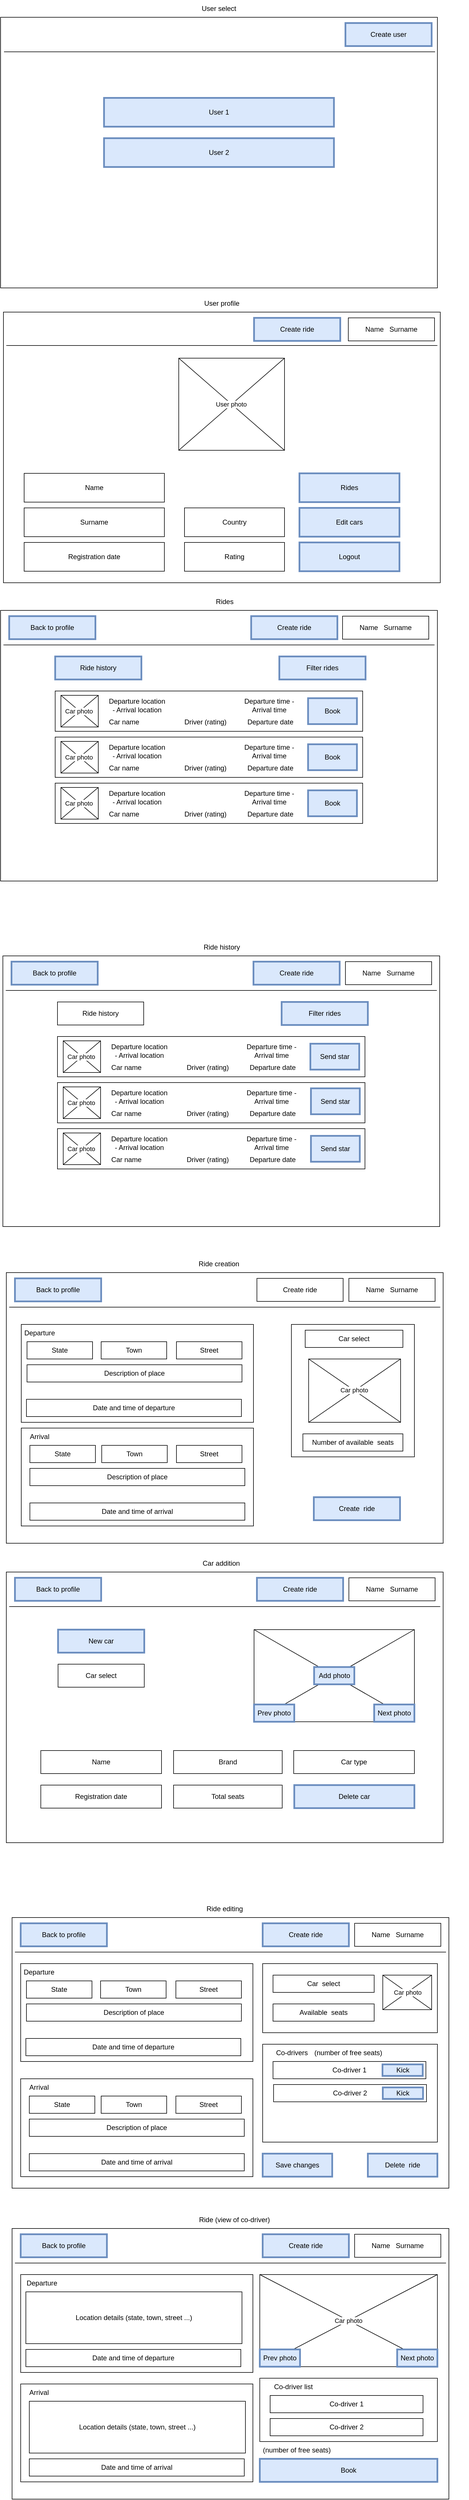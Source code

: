 <mxfile version="16.6.4" type="device"><diagram id="oPoJP-5RFLQgAYyeQTl6" name="Wireframe"><mxGraphModel dx="2370" dy="1300" grid="1" gridSize="10" guides="1" tooltips="1" connect="1" arrows="1" fold="1" page="1" pageScale="1" pageWidth="1169" pageHeight="1654" math="0" shadow="0"><root><mxCell id="0"/><mxCell id="1" parent="0"/><mxCell id="ekelHtJmyxXnqklu6dcF-7" value="" style="group;strokeWidth=5;" parent="1" vertex="1" connectable="0"><mxGeometry x="200" y="80" width="760" height="470" as="geometry"/></mxCell><mxCell id="ekelHtJmyxXnqklu6dcF-1" value="" style="rounded=0;whiteSpace=wrap;html=1;" parent="ekelHtJmyxXnqklu6dcF-7" vertex="1"><mxGeometry width="760" height="470" as="geometry"/></mxCell><mxCell id="ekelHtJmyxXnqklu6dcF-2" value="User 1" style="rounded=0;whiteSpace=wrap;html=1;fillColor=#dae8fc;strokeColor=#6c8ebf;strokeWidth=3;" parent="ekelHtJmyxXnqklu6dcF-7" vertex="1"><mxGeometry x="180" y="140" width="400" height="50" as="geometry"/></mxCell><mxCell id="ekelHtJmyxXnqklu6dcF-3" value="User 2" style="rounded=0;whiteSpace=wrap;html=1;fillColor=#dae8fc;strokeColor=#6c8ebf;strokeWidth=3;" parent="ekelHtJmyxXnqklu6dcF-7" vertex="1"><mxGeometry x="180" y="210" width="400" height="50" as="geometry"/></mxCell><mxCell id="ekelHtJmyxXnqklu6dcF-4" value="Create user" style="rounded=0;whiteSpace=wrap;html=1;fillColor=#dae8fc;strokeColor=#6c8ebf;strokeWidth=3;" parent="ekelHtJmyxXnqklu6dcF-7" vertex="1"><mxGeometry x="600" y="10" width="150" height="40" as="geometry"/></mxCell><mxCell id="ekelHtJmyxXnqklu6dcF-42" value="" style="endArrow=none;html=1;rounded=0;" parent="ekelHtJmyxXnqklu6dcF-7" edge="1"><mxGeometry width="50" height="50" relative="1" as="geometry"><mxPoint x="6" y="60" as="sourcePoint"/><mxPoint x="756" y="60" as="targetPoint"/></mxGeometry></mxCell><mxCell id="ekelHtJmyxXnqklu6dcF-8" value="" style="group;strokeWidth=3;" parent="1" vertex="1" connectable="0"><mxGeometry x="205" y="592" width="760" height="470" as="geometry"/></mxCell><mxCell id="ekelHtJmyxXnqklu6dcF-9" value="" style="rounded=0;whiteSpace=wrap;html=1;" parent="ekelHtJmyxXnqklu6dcF-8" vertex="1"><mxGeometry width="760" height="470" as="geometry"/></mxCell><mxCell id="ekelHtJmyxXnqklu6dcF-11" value="Name" style="rounded=0;whiteSpace=wrap;html=1;" parent="ekelHtJmyxXnqklu6dcF-8" vertex="1"><mxGeometry x="36" y="280" width="244" height="50" as="geometry"/></mxCell><mxCell id="ekelHtJmyxXnqklu6dcF-12" value="Name&amp;nbsp;&amp;nbsp; Surname" style="rounded=0;whiteSpace=wrap;html=1;" parent="ekelHtJmyxXnqklu6dcF-8" vertex="1"><mxGeometry x="600" y="10" width="150" height="40" as="geometry"/></mxCell><mxCell id="ekelHtJmyxXnqklu6dcF-13" value="Create ride" style="rounded=0;whiteSpace=wrap;html=1;fillColor=#dae8fc;strokeColor=#6c8ebf;strokeWidth=3;" parent="ekelHtJmyxXnqklu6dcF-8" vertex="1"><mxGeometry x="436" y="10" width="150" height="40" as="geometry"/></mxCell><mxCell id="ekelHtJmyxXnqklu6dcF-14" value="Surname" style="rounded=0;whiteSpace=wrap;html=1;" parent="ekelHtJmyxXnqklu6dcF-8" vertex="1"><mxGeometry x="36" y="340" width="244" height="50" as="geometry"/></mxCell><mxCell id="ekelHtJmyxXnqklu6dcF-15" value="Registration date" style="rounded=0;whiteSpace=wrap;html=1;" parent="ekelHtJmyxXnqklu6dcF-8" vertex="1"><mxGeometry x="36" y="400" width="244" height="50" as="geometry"/></mxCell><mxCell id="ekelHtJmyxXnqklu6dcF-16" value="Rating" style="rounded=0;whiteSpace=wrap;html=1;" parent="ekelHtJmyxXnqklu6dcF-8" vertex="1"><mxGeometry x="315" y="400" width="174" height="50" as="geometry"/></mxCell><mxCell id="ekelHtJmyxXnqklu6dcF-17" value="Rides" style="rounded=0;whiteSpace=wrap;html=1;fillColor=#dae8fc;strokeColor=#6c8ebf;strokeWidth=3;" parent="ekelHtJmyxXnqklu6dcF-8" vertex="1"><mxGeometry x="515" y="280" width="174" height="50" as="geometry"/></mxCell><mxCell id="ekelHtJmyxXnqklu6dcF-18" value="Edit cars" style="rounded=0;whiteSpace=wrap;html=1;fillColor=#dae8fc;strokeColor=#6c8ebf;strokeWidth=3;" parent="ekelHtJmyxXnqklu6dcF-8" vertex="1"><mxGeometry x="515" y="340" width="174" height="50" as="geometry"/></mxCell><mxCell id="ekelHtJmyxXnqklu6dcF-19" value="Logout" style="rounded=0;whiteSpace=wrap;html=1;fillColor=#dae8fc;strokeColor=#6c8ebf;strokeWidth=3;" parent="ekelHtJmyxXnqklu6dcF-8" vertex="1"><mxGeometry x="515" y="400" width="174" height="50" as="geometry"/></mxCell><mxCell id="ekelHtJmyxXnqklu6dcF-41" value="" style="endArrow=none;html=1;rounded=0;" parent="ekelHtJmyxXnqklu6dcF-8" edge="1"><mxGeometry width="50" height="50" relative="1" as="geometry"><mxPoint x="5" y="58" as="sourcePoint"/><mxPoint x="755" y="58" as="targetPoint"/></mxGeometry></mxCell><mxCell id="ekelHtJmyxXnqklu6dcF-51" value="" style="group" parent="ekelHtJmyxXnqklu6dcF-8" vertex="1" connectable="0"><mxGeometry x="305" y="80" width="184" height="160" as="geometry"/></mxCell><mxCell id="ekelHtJmyxXnqklu6dcF-10" value="" style="rounded=0;whiteSpace=wrap;html=1;" parent="ekelHtJmyxXnqklu6dcF-51" vertex="1"><mxGeometry width="184" height="160" as="geometry"/></mxCell><mxCell id="ekelHtJmyxXnqklu6dcF-20" value="" style="endArrow=none;html=1;rounded=0;exitX=0;exitY=1;exitDx=0;exitDy=0;entryX=1;entryY=0;entryDx=0;entryDy=0;" parent="ekelHtJmyxXnqklu6dcF-51" source="ekelHtJmyxXnqklu6dcF-10" target="ekelHtJmyxXnqklu6dcF-10" edge="1"><mxGeometry width="50" height="50" relative="1" as="geometry"><mxPoint x="131" y="60" as="sourcePoint"/><mxPoint x="181" y="10" as="targetPoint"/></mxGeometry></mxCell><mxCell id="ekelHtJmyxXnqklu6dcF-21" value="" style="endArrow=none;html=1;rounded=0;exitX=1;exitY=1;exitDx=0;exitDy=0;entryX=0;entryY=0;entryDx=0;entryDy=0;" parent="ekelHtJmyxXnqklu6dcF-51" source="ekelHtJmyxXnqklu6dcF-10" target="ekelHtJmyxXnqklu6dcF-10" edge="1"><mxGeometry width="50" height="50" relative="1" as="geometry"><mxPoint x="10.0" y="170.0" as="sourcePoint"/><mxPoint x="194.0" y="10.0" as="targetPoint"/></mxGeometry></mxCell><mxCell id="ekelHtJmyxXnqklu6dcF-22" value="User photo" style="edgeLabel;html=1;align=center;verticalAlign=middle;resizable=0;points=[];" parent="ekelHtJmyxXnqklu6dcF-21" vertex="1" connectable="0"><mxGeometry x="-0.003" y="-1" relative="1" as="geometry"><mxPoint x="-2" as="offset"/></mxGeometry></mxCell><mxCell id="ZX5OPhXMd4VjZyJIPFxf-1" value="Country" style="rounded=0;whiteSpace=wrap;html=1;" vertex="1" parent="ekelHtJmyxXnqklu6dcF-8"><mxGeometry x="315" y="340" width="174" height="50" as="geometry"/></mxCell><mxCell id="ZX5OPhXMd4VjZyJIPFxf-4" value="User profile" style="text;html=1;strokeColor=none;fillColor=none;align=center;verticalAlign=middle;whiteSpace=wrap;rounded=0;" vertex="1" parent="ekelHtJmyxXnqklu6dcF-8"><mxGeometry x="340" y="-30" width="80" height="30" as="geometry"/></mxCell><mxCell id="ekelHtJmyxXnqklu6dcF-23" value="" style="group;strokeWidth=3;" parent="1" vertex="1" connectable="0"><mxGeometry x="200" y="1110" width="760" height="470" as="geometry"/></mxCell><mxCell id="ekelHtJmyxXnqklu6dcF-24" value="" style="rounded=0;whiteSpace=wrap;html=1;" parent="ekelHtJmyxXnqklu6dcF-23" vertex="1"><mxGeometry width="760" height="470" as="geometry"/></mxCell><mxCell id="ekelHtJmyxXnqklu6dcF-28" value="Create ride" style="rounded=0;whiteSpace=wrap;html=1;fillColor=#dae8fc;strokeColor=#6c8ebf;strokeWidth=3;" parent="ekelHtJmyxXnqklu6dcF-23" vertex="1"><mxGeometry x="436" y="10" width="150" height="40" as="geometry"/></mxCell><mxCell id="ekelHtJmyxXnqklu6dcF-38" value="Back to profile" style="rounded=0;whiteSpace=wrap;html=1;fillColor=#dae8fc;strokeColor=#6c8ebf;strokeWidth=3;" parent="ekelHtJmyxXnqklu6dcF-23" vertex="1"><mxGeometry x="15" y="10" width="150" height="40" as="geometry"/></mxCell><mxCell id="ekelHtJmyxXnqklu6dcF-39" value="Ride history" style="rounded=0;whiteSpace=wrap;html=1;fillColor=#dae8fc;strokeColor=#6c8ebf;strokeWidth=3;" parent="ekelHtJmyxXnqklu6dcF-23" vertex="1"><mxGeometry x="95" y="80" width="150" height="40" as="geometry"/></mxCell><mxCell id="ekelHtJmyxXnqklu6dcF-40" value="Filter rides" style="rounded=0;whiteSpace=wrap;html=1;fillColor=#dae8fc;strokeColor=#6c8ebf;strokeWidth=3;" parent="ekelHtJmyxXnqklu6dcF-23" vertex="1"><mxGeometry x="485" y="80" width="150" height="40" as="geometry"/></mxCell><mxCell id="ekelHtJmyxXnqklu6dcF-43" value="" style="endArrow=none;html=1;rounded=0;" parent="ekelHtJmyxXnqklu6dcF-23" edge="1"><mxGeometry width="50" height="50" relative="1" as="geometry"><mxPoint x="5" y="60" as="sourcePoint"/><mxPoint x="755" y="60" as="targetPoint"/></mxGeometry></mxCell><mxCell id="ekelHtJmyxXnqklu6dcF-63" value="" style="group" parent="ekelHtJmyxXnqklu6dcF-23" vertex="1" connectable="0"><mxGeometry x="95" y="140" width="535" height="70" as="geometry"/></mxCell><mxCell id="ekelHtJmyxXnqklu6dcF-29" value="" style="rounded=0;whiteSpace=wrap;html=1;" parent="ekelHtJmyxXnqklu6dcF-63" vertex="1"><mxGeometry width="535" height="70" as="geometry"/></mxCell><mxCell id="ekelHtJmyxXnqklu6dcF-46" value="Book" style="rounded=0;whiteSpace=wrap;html=1;fillColor=#dae8fc;strokeColor=#6c8ebf;strokeWidth=3;" parent="ekelHtJmyxXnqklu6dcF-63" vertex="1"><mxGeometry x="440" y="12.5" width="85" height="45" as="geometry"/></mxCell><mxCell id="ekelHtJmyxXnqklu6dcF-53" value="" style="rounded=0;whiteSpace=wrap;html=1;" parent="ekelHtJmyxXnqklu6dcF-63" vertex="1"><mxGeometry x="10" y="7.5" width="65" height="55" as="geometry"/></mxCell><mxCell id="ekelHtJmyxXnqklu6dcF-54" value="" style="endArrow=none;html=1;rounded=0;exitX=0;exitY=1;exitDx=0;exitDy=0;entryX=1;entryY=0;entryDx=0;entryDy=0;" parent="ekelHtJmyxXnqklu6dcF-63" source="ekelHtJmyxXnqklu6dcF-53" target="ekelHtJmyxXnqklu6dcF-53" edge="1"><mxGeometry width="50" height="50" relative="1" as="geometry"><mxPoint x="335" y="-518" as="sourcePoint"/><mxPoint x="385" y="-568" as="targetPoint"/></mxGeometry></mxCell><mxCell id="ekelHtJmyxXnqklu6dcF-55" value="" style="endArrow=none;html=1;rounded=0;exitX=1;exitY=1;exitDx=0;exitDy=0;entryX=0;entryY=0;entryDx=0;entryDy=0;" parent="ekelHtJmyxXnqklu6dcF-63" source="ekelHtJmyxXnqklu6dcF-53" target="ekelHtJmyxXnqklu6dcF-53" edge="1"><mxGeometry width="50" height="50" relative="1" as="geometry"><mxPoint x="214.0" y="-408.0" as="sourcePoint"/><mxPoint x="398.0" y="-568.0" as="targetPoint"/></mxGeometry></mxCell><mxCell id="ekelHtJmyxXnqklu6dcF-56" value="Car photo" style="edgeLabel;html=1;align=center;verticalAlign=middle;resizable=0;points=[];" parent="ekelHtJmyxXnqklu6dcF-55" vertex="1" connectable="0"><mxGeometry x="-0.003" y="-1" relative="1" as="geometry"><mxPoint x="-2" as="offset"/></mxGeometry></mxCell><mxCell id="ekelHtJmyxXnqklu6dcF-57" value="Departure location - Arrival location" style="text;html=1;strokeColor=none;fillColor=none;align=center;verticalAlign=middle;whiteSpace=wrap;rounded=0;" parent="ekelHtJmyxXnqklu6dcF-63" vertex="1"><mxGeometry x="90" y="10" width="105" height="30" as="geometry"/></mxCell><mxCell id="ekelHtJmyxXnqklu6dcF-58" value="&lt;div&gt;Departure time -&lt;/div&gt;&lt;div&gt;Arrival time&lt;br&gt;&lt;/div&gt;" style="text;html=1;strokeColor=none;fillColor=none;align=center;verticalAlign=middle;whiteSpace=wrap;rounded=0;" parent="ekelHtJmyxXnqklu6dcF-63" vertex="1"><mxGeometry x="320" y="10" width="105" height="30" as="geometry"/></mxCell><mxCell id="ekelHtJmyxXnqklu6dcF-59" value="Car name" style="text;html=1;strokeColor=none;fillColor=none;align=center;verticalAlign=middle;whiteSpace=wrap;rounded=0;" parent="ekelHtJmyxXnqklu6dcF-63" vertex="1"><mxGeometry x="90" y="45" width="60" height="17.5" as="geometry"/></mxCell><mxCell id="ekelHtJmyxXnqklu6dcF-60" value="Departure date" style="text;html=1;strokeColor=none;fillColor=none;align=center;verticalAlign=middle;whiteSpace=wrap;rounded=0;" parent="ekelHtJmyxXnqklu6dcF-63" vertex="1"><mxGeometry x="322.5" y="45" width="102.5" height="17.5" as="geometry"/></mxCell><mxCell id="ekelHtJmyxXnqklu6dcF-62" value="Driver (rating)" style="text;html=1;strokeColor=none;fillColor=none;align=center;verticalAlign=middle;whiteSpace=wrap;rounded=0;" parent="ekelHtJmyxXnqklu6dcF-63" vertex="1"><mxGeometry x="210" y="45" width="102.5" height="17.5" as="geometry"/></mxCell><mxCell id="ekelHtJmyxXnqklu6dcF-64" value="" style="group" parent="ekelHtJmyxXnqklu6dcF-23" vertex="1" connectable="0"><mxGeometry x="95" y="220" width="535" height="70" as="geometry"/></mxCell><mxCell id="ekelHtJmyxXnqklu6dcF-65" value="" style="rounded=0;whiteSpace=wrap;html=1;" parent="ekelHtJmyxXnqklu6dcF-64" vertex="1"><mxGeometry width="535" height="70" as="geometry"/></mxCell><mxCell id="ekelHtJmyxXnqklu6dcF-66" value="Book" style="rounded=0;whiteSpace=wrap;html=1;fillColor=#dae8fc;strokeColor=#6c8ebf;strokeWidth=3;" parent="ekelHtJmyxXnqklu6dcF-64" vertex="1"><mxGeometry x="440" y="12.5" width="85" height="45" as="geometry"/></mxCell><mxCell id="ekelHtJmyxXnqklu6dcF-67" value="" style="rounded=0;whiteSpace=wrap;html=1;" parent="ekelHtJmyxXnqklu6dcF-64" vertex="1"><mxGeometry x="10" y="7.5" width="65" height="55" as="geometry"/></mxCell><mxCell id="ekelHtJmyxXnqklu6dcF-68" value="" style="endArrow=none;html=1;rounded=0;exitX=0;exitY=1;exitDx=0;exitDy=0;entryX=1;entryY=0;entryDx=0;entryDy=0;" parent="ekelHtJmyxXnqklu6dcF-64" source="ekelHtJmyxXnqklu6dcF-67" target="ekelHtJmyxXnqklu6dcF-67" edge="1"><mxGeometry width="50" height="50" relative="1" as="geometry"><mxPoint x="335" y="-518" as="sourcePoint"/><mxPoint x="385" y="-568" as="targetPoint"/></mxGeometry></mxCell><mxCell id="ekelHtJmyxXnqklu6dcF-69" value="" style="endArrow=none;html=1;rounded=0;exitX=1;exitY=1;exitDx=0;exitDy=0;entryX=0;entryY=0;entryDx=0;entryDy=0;" parent="ekelHtJmyxXnqklu6dcF-64" source="ekelHtJmyxXnqklu6dcF-67" target="ekelHtJmyxXnqklu6dcF-67" edge="1"><mxGeometry width="50" height="50" relative="1" as="geometry"><mxPoint x="214.0" y="-408.0" as="sourcePoint"/><mxPoint x="398.0" y="-568.0" as="targetPoint"/></mxGeometry></mxCell><mxCell id="ekelHtJmyxXnqklu6dcF-70" value="Car photo" style="edgeLabel;html=1;align=center;verticalAlign=middle;resizable=0;points=[];" parent="ekelHtJmyxXnqklu6dcF-69" vertex="1" connectable="0"><mxGeometry x="-0.003" y="-1" relative="1" as="geometry"><mxPoint x="-2" as="offset"/></mxGeometry></mxCell><mxCell id="ekelHtJmyxXnqklu6dcF-71" value="Departure location - Arrival location" style="text;html=1;strokeColor=none;fillColor=none;align=center;verticalAlign=middle;whiteSpace=wrap;rounded=0;" parent="ekelHtJmyxXnqklu6dcF-64" vertex="1"><mxGeometry x="90" y="10" width="105" height="30" as="geometry"/></mxCell><mxCell id="ekelHtJmyxXnqklu6dcF-72" value="&lt;div&gt;Departure time -&lt;/div&gt;&lt;div&gt;Arrival time&lt;br&gt;&lt;/div&gt;" style="text;html=1;strokeColor=none;fillColor=none;align=center;verticalAlign=middle;whiteSpace=wrap;rounded=0;" parent="ekelHtJmyxXnqklu6dcF-64" vertex="1"><mxGeometry x="320" y="10" width="105" height="30" as="geometry"/></mxCell><mxCell id="ekelHtJmyxXnqklu6dcF-73" value="Car name" style="text;html=1;strokeColor=none;fillColor=none;align=center;verticalAlign=middle;whiteSpace=wrap;rounded=0;" parent="ekelHtJmyxXnqklu6dcF-64" vertex="1"><mxGeometry x="90" y="45" width="60" height="17.5" as="geometry"/></mxCell><mxCell id="ekelHtJmyxXnqklu6dcF-74" value="Departure date" style="text;html=1;strokeColor=none;fillColor=none;align=center;verticalAlign=middle;whiteSpace=wrap;rounded=0;" parent="ekelHtJmyxXnqklu6dcF-64" vertex="1"><mxGeometry x="322.5" y="45" width="102.5" height="17.5" as="geometry"/></mxCell><mxCell id="ekelHtJmyxXnqklu6dcF-75" value="Driver (rating)" style="text;html=1;strokeColor=none;fillColor=none;align=center;verticalAlign=middle;whiteSpace=wrap;rounded=0;" parent="ekelHtJmyxXnqklu6dcF-64" vertex="1"><mxGeometry x="210" y="45" width="102.5" height="17.5" as="geometry"/></mxCell><mxCell id="ekelHtJmyxXnqklu6dcF-76" value="" style="group" parent="ekelHtJmyxXnqklu6dcF-23" vertex="1" connectable="0"><mxGeometry x="95" y="300" width="535" height="70" as="geometry"/></mxCell><mxCell id="ekelHtJmyxXnqklu6dcF-77" value="" style="rounded=0;whiteSpace=wrap;html=1;" parent="ekelHtJmyxXnqklu6dcF-76" vertex="1"><mxGeometry width="535" height="70" as="geometry"/></mxCell><mxCell id="ekelHtJmyxXnqklu6dcF-78" value="Book" style="rounded=0;whiteSpace=wrap;html=1;fillColor=#dae8fc;strokeColor=#6c8ebf;strokeWidth=3;" parent="ekelHtJmyxXnqklu6dcF-76" vertex="1"><mxGeometry x="440" y="12.5" width="85" height="45" as="geometry"/></mxCell><mxCell id="ekelHtJmyxXnqklu6dcF-79" value="" style="rounded=0;whiteSpace=wrap;html=1;" parent="ekelHtJmyxXnqklu6dcF-76" vertex="1"><mxGeometry x="10" y="7.5" width="65" height="55" as="geometry"/></mxCell><mxCell id="ekelHtJmyxXnqklu6dcF-80" value="" style="endArrow=none;html=1;rounded=0;exitX=0;exitY=1;exitDx=0;exitDy=0;entryX=1;entryY=0;entryDx=0;entryDy=0;" parent="ekelHtJmyxXnqklu6dcF-76" source="ekelHtJmyxXnqklu6dcF-79" target="ekelHtJmyxXnqklu6dcF-79" edge="1"><mxGeometry width="50" height="50" relative="1" as="geometry"><mxPoint x="335" y="-518" as="sourcePoint"/><mxPoint x="385" y="-568" as="targetPoint"/></mxGeometry></mxCell><mxCell id="ekelHtJmyxXnqklu6dcF-81" value="" style="endArrow=none;html=1;rounded=0;exitX=1;exitY=1;exitDx=0;exitDy=0;entryX=0;entryY=0;entryDx=0;entryDy=0;" parent="ekelHtJmyxXnqklu6dcF-76" source="ekelHtJmyxXnqklu6dcF-79" target="ekelHtJmyxXnqklu6dcF-79" edge="1"><mxGeometry width="50" height="50" relative="1" as="geometry"><mxPoint x="214.0" y="-408.0" as="sourcePoint"/><mxPoint x="398.0" y="-568.0" as="targetPoint"/></mxGeometry></mxCell><mxCell id="ekelHtJmyxXnqklu6dcF-82" value="Car photo" style="edgeLabel;html=1;align=center;verticalAlign=middle;resizable=0;points=[];" parent="ekelHtJmyxXnqklu6dcF-81" vertex="1" connectable="0"><mxGeometry x="-0.003" y="-1" relative="1" as="geometry"><mxPoint x="-2" as="offset"/></mxGeometry></mxCell><mxCell id="ekelHtJmyxXnqklu6dcF-83" value="Departure location - Arrival location" style="text;html=1;strokeColor=none;fillColor=none;align=center;verticalAlign=middle;whiteSpace=wrap;rounded=0;" parent="ekelHtJmyxXnqklu6dcF-76" vertex="1"><mxGeometry x="90" y="10" width="105" height="30" as="geometry"/></mxCell><mxCell id="ekelHtJmyxXnqklu6dcF-84" value="&lt;div&gt;Departure time -&lt;/div&gt;&lt;div&gt;Arrival time&lt;br&gt;&lt;/div&gt;" style="text;html=1;strokeColor=none;fillColor=none;align=center;verticalAlign=middle;whiteSpace=wrap;rounded=0;" parent="ekelHtJmyxXnqklu6dcF-76" vertex="1"><mxGeometry x="320" y="10" width="105" height="30" as="geometry"/></mxCell><mxCell id="ekelHtJmyxXnqklu6dcF-85" value="Car name" style="text;html=1;strokeColor=none;fillColor=none;align=center;verticalAlign=middle;whiteSpace=wrap;rounded=0;" parent="ekelHtJmyxXnqklu6dcF-76" vertex="1"><mxGeometry x="90" y="45" width="60" height="17.5" as="geometry"/></mxCell><mxCell id="ekelHtJmyxXnqklu6dcF-86" value="Departure date" style="text;html=1;strokeColor=none;fillColor=none;align=center;verticalAlign=middle;whiteSpace=wrap;rounded=0;" parent="ekelHtJmyxXnqklu6dcF-76" vertex="1"><mxGeometry x="322.5" y="45" width="102.5" height="17.5" as="geometry"/></mxCell><mxCell id="ekelHtJmyxXnqklu6dcF-87" value="Driver (rating)" style="text;html=1;strokeColor=none;fillColor=none;align=center;verticalAlign=middle;whiteSpace=wrap;rounded=0;" parent="ekelHtJmyxXnqklu6dcF-76" vertex="1"><mxGeometry x="210" y="45" width="102.5" height="17.5" as="geometry"/></mxCell><mxCell id="ekelHtJmyxXnqklu6dcF-190" value="Name&amp;nbsp;&amp;nbsp; Surname" style="rounded=0;whiteSpace=wrap;html=1;" parent="ekelHtJmyxXnqklu6dcF-23" vertex="1"><mxGeometry x="595" y="10" width="150" height="40" as="geometry"/></mxCell><mxCell id="ekelHtJmyxXnqklu6dcF-88" value="" style="group;strokeWidth=3;" parent="1" vertex="1" connectable="0"><mxGeometry x="204" y="1710" width="760" height="470" as="geometry"/></mxCell><mxCell id="ekelHtJmyxXnqklu6dcF-89" value="" style="rounded=0;whiteSpace=wrap;html=1;" parent="ekelHtJmyxXnqklu6dcF-88" vertex="1"><mxGeometry width="760" height="470" as="geometry"/></mxCell><mxCell id="ekelHtJmyxXnqklu6dcF-91" value="Create ride" style="rounded=0;whiteSpace=wrap;html=1;fillColor=#dae8fc;strokeColor=#6c8ebf;strokeWidth=3;" parent="ekelHtJmyxXnqklu6dcF-88" vertex="1"><mxGeometry x="436" y="10" width="150" height="40" as="geometry"/></mxCell><mxCell id="ekelHtJmyxXnqklu6dcF-92" value="Back to profile" style="rounded=0;whiteSpace=wrap;html=1;fillColor=#dae8fc;strokeColor=#6c8ebf;strokeWidth=3;" parent="ekelHtJmyxXnqklu6dcF-88" vertex="1"><mxGeometry x="15" y="10" width="150" height="40" as="geometry"/></mxCell><mxCell id="ekelHtJmyxXnqklu6dcF-94" value="Filter rides" style="rounded=0;whiteSpace=wrap;html=1;fillColor=#dae8fc;strokeColor=#6c8ebf;strokeWidth=3;" parent="ekelHtJmyxXnqklu6dcF-88" vertex="1"><mxGeometry x="485" y="80" width="150" height="40" as="geometry"/></mxCell><mxCell id="ekelHtJmyxXnqklu6dcF-95" value="" style="endArrow=none;html=1;rounded=0;" parent="ekelHtJmyxXnqklu6dcF-88" edge="1"><mxGeometry width="50" height="50" relative="1" as="geometry"><mxPoint x="5" y="60" as="sourcePoint"/><mxPoint x="755" y="60" as="targetPoint"/></mxGeometry></mxCell><mxCell id="ekelHtJmyxXnqklu6dcF-96" value="" style="group" parent="ekelHtJmyxXnqklu6dcF-88" vertex="1" connectable="0"><mxGeometry x="95" y="140" width="535" height="70" as="geometry"/></mxCell><mxCell id="ekelHtJmyxXnqklu6dcF-97" value="" style="rounded=0;whiteSpace=wrap;html=1;" parent="ekelHtJmyxXnqklu6dcF-96" vertex="1"><mxGeometry width="535" height="70" as="geometry"/></mxCell><mxCell id="ekelHtJmyxXnqklu6dcF-98" value="Send star" style="rounded=0;whiteSpace=wrap;html=1;fillColor=#dae8fc;strokeColor=#6c8ebf;strokeWidth=3;" parent="ekelHtJmyxXnqklu6dcF-96" vertex="1"><mxGeometry x="440" y="12.5" width="85" height="45" as="geometry"/></mxCell><mxCell id="ekelHtJmyxXnqklu6dcF-99" value="" style="rounded=0;whiteSpace=wrap;html=1;" parent="ekelHtJmyxXnqklu6dcF-96" vertex="1"><mxGeometry x="10" y="7.5" width="65" height="55" as="geometry"/></mxCell><mxCell id="ekelHtJmyxXnqklu6dcF-100" value="" style="endArrow=none;html=1;rounded=0;exitX=0;exitY=1;exitDx=0;exitDy=0;entryX=1;entryY=0;entryDx=0;entryDy=0;" parent="ekelHtJmyxXnqklu6dcF-96" source="ekelHtJmyxXnqklu6dcF-99" target="ekelHtJmyxXnqklu6dcF-99" edge="1"><mxGeometry width="50" height="50" relative="1" as="geometry"><mxPoint x="335" y="-518" as="sourcePoint"/><mxPoint x="385" y="-568" as="targetPoint"/></mxGeometry></mxCell><mxCell id="ekelHtJmyxXnqklu6dcF-101" value="" style="endArrow=none;html=1;rounded=0;exitX=1;exitY=1;exitDx=0;exitDy=0;entryX=0;entryY=0;entryDx=0;entryDy=0;" parent="ekelHtJmyxXnqklu6dcF-96" source="ekelHtJmyxXnqklu6dcF-99" target="ekelHtJmyxXnqklu6dcF-99" edge="1"><mxGeometry width="50" height="50" relative="1" as="geometry"><mxPoint x="214.0" y="-408.0" as="sourcePoint"/><mxPoint x="398.0" y="-568.0" as="targetPoint"/></mxGeometry></mxCell><mxCell id="ekelHtJmyxXnqklu6dcF-102" value="Car photo" style="edgeLabel;html=1;align=center;verticalAlign=middle;resizable=0;points=[];" parent="ekelHtJmyxXnqklu6dcF-101" vertex="1" connectable="0"><mxGeometry x="-0.003" y="-1" relative="1" as="geometry"><mxPoint x="-2" as="offset"/></mxGeometry></mxCell><mxCell id="ekelHtJmyxXnqklu6dcF-103" value="Departure location - Arrival location" style="text;html=1;strokeColor=none;fillColor=none;align=center;verticalAlign=middle;whiteSpace=wrap;rounded=0;" parent="ekelHtJmyxXnqklu6dcF-96" vertex="1"><mxGeometry x="90" y="10" width="105" height="30" as="geometry"/></mxCell><mxCell id="ekelHtJmyxXnqklu6dcF-104" value="&lt;div&gt;Departure time -&lt;/div&gt;&lt;div&gt;Arrival time&lt;br&gt;&lt;/div&gt;" style="text;html=1;strokeColor=none;fillColor=none;align=center;verticalAlign=middle;whiteSpace=wrap;rounded=0;" parent="ekelHtJmyxXnqklu6dcF-96" vertex="1"><mxGeometry x="320" y="10" width="105" height="30" as="geometry"/></mxCell><mxCell id="ekelHtJmyxXnqklu6dcF-105" value="Car name" style="text;html=1;strokeColor=none;fillColor=none;align=center;verticalAlign=middle;whiteSpace=wrap;rounded=0;" parent="ekelHtJmyxXnqklu6dcF-96" vertex="1"><mxGeometry x="90" y="45" width="60" height="17.5" as="geometry"/></mxCell><mxCell id="ekelHtJmyxXnqklu6dcF-106" value="Departure date" style="text;html=1;strokeColor=none;fillColor=none;align=center;verticalAlign=middle;whiteSpace=wrap;rounded=0;" parent="ekelHtJmyxXnqklu6dcF-96" vertex="1"><mxGeometry x="322.5" y="45" width="102.5" height="17.5" as="geometry"/></mxCell><mxCell id="ekelHtJmyxXnqklu6dcF-107" value="Driver (rating)" style="text;html=1;strokeColor=none;fillColor=none;align=center;verticalAlign=middle;whiteSpace=wrap;rounded=0;" parent="ekelHtJmyxXnqklu6dcF-96" vertex="1"><mxGeometry x="210" y="45" width="102.5" height="17.5" as="geometry"/></mxCell><mxCell id="ekelHtJmyxXnqklu6dcF-108" value="" style="group" parent="ekelHtJmyxXnqklu6dcF-88" vertex="1" connectable="0"><mxGeometry x="95" y="220" width="535" height="70" as="geometry"/></mxCell><mxCell id="ekelHtJmyxXnqklu6dcF-109" value="" style="rounded=0;whiteSpace=wrap;html=1;" parent="ekelHtJmyxXnqklu6dcF-108" vertex="1"><mxGeometry width="535" height="70" as="geometry"/></mxCell><mxCell id="ekelHtJmyxXnqklu6dcF-111" value="" style="rounded=0;whiteSpace=wrap;html=1;" parent="ekelHtJmyxXnqklu6dcF-108" vertex="1"><mxGeometry x="10" y="7.5" width="65" height="55" as="geometry"/></mxCell><mxCell id="ekelHtJmyxXnqklu6dcF-112" value="" style="endArrow=none;html=1;rounded=0;exitX=0;exitY=1;exitDx=0;exitDy=0;entryX=1;entryY=0;entryDx=0;entryDy=0;" parent="ekelHtJmyxXnqklu6dcF-108" source="ekelHtJmyxXnqklu6dcF-111" target="ekelHtJmyxXnqklu6dcF-111" edge="1"><mxGeometry width="50" height="50" relative="1" as="geometry"><mxPoint x="335" y="-518" as="sourcePoint"/><mxPoint x="385" y="-568" as="targetPoint"/></mxGeometry></mxCell><mxCell id="ekelHtJmyxXnqklu6dcF-113" value="" style="endArrow=none;html=1;rounded=0;exitX=1;exitY=1;exitDx=0;exitDy=0;entryX=0;entryY=0;entryDx=0;entryDy=0;" parent="ekelHtJmyxXnqklu6dcF-108" source="ekelHtJmyxXnqklu6dcF-111" target="ekelHtJmyxXnqklu6dcF-111" edge="1"><mxGeometry width="50" height="50" relative="1" as="geometry"><mxPoint x="214.0" y="-408.0" as="sourcePoint"/><mxPoint x="398.0" y="-568.0" as="targetPoint"/></mxGeometry></mxCell><mxCell id="ekelHtJmyxXnqklu6dcF-114" value="Car photo" style="edgeLabel;html=1;align=center;verticalAlign=middle;resizable=0;points=[];" parent="ekelHtJmyxXnqklu6dcF-113" vertex="1" connectable="0"><mxGeometry x="-0.003" y="-1" relative="1" as="geometry"><mxPoint x="-2" as="offset"/></mxGeometry></mxCell><mxCell id="ekelHtJmyxXnqklu6dcF-115" value="Departure location - Arrival location" style="text;html=1;strokeColor=none;fillColor=none;align=center;verticalAlign=middle;whiteSpace=wrap;rounded=0;" parent="ekelHtJmyxXnqklu6dcF-108" vertex="1"><mxGeometry x="90" y="10" width="105" height="30" as="geometry"/></mxCell><mxCell id="ekelHtJmyxXnqklu6dcF-116" value="&lt;div&gt;Departure time -&lt;/div&gt;&lt;div&gt;Arrival time&lt;br&gt;&lt;/div&gt;" style="text;html=1;strokeColor=none;fillColor=none;align=center;verticalAlign=middle;whiteSpace=wrap;rounded=0;" parent="ekelHtJmyxXnqklu6dcF-108" vertex="1"><mxGeometry x="320" y="10" width="105" height="30" as="geometry"/></mxCell><mxCell id="ekelHtJmyxXnqklu6dcF-117" value="Car name" style="text;html=1;strokeColor=none;fillColor=none;align=center;verticalAlign=middle;whiteSpace=wrap;rounded=0;" parent="ekelHtJmyxXnqklu6dcF-108" vertex="1"><mxGeometry x="90" y="45" width="60" height="17.5" as="geometry"/></mxCell><mxCell id="ekelHtJmyxXnqklu6dcF-118" value="Departure date" style="text;html=1;strokeColor=none;fillColor=none;align=center;verticalAlign=middle;whiteSpace=wrap;rounded=0;" parent="ekelHtJmyxXnqklu6dcF-108" vertex="1"><mxGeometry x="322.5" y="45" width="102.5" height="17.5" as="geometry"/></mxCell><mxCell id="ekelHtJmyxXnqklu6dcF-119" value="Driver (rating)" style="text;html=1;strokeColor=none;fillColor=none;align=center;verticalAlign=middle;whiteSpace=wrap;rounded=0;" parent="ekelHtJmyxXnqklu6dcF-108" vertex="1"><mxGeometry x="210" y="45" width="102.5" height="17.5" as="geometry"/></mxCell><mxCell id="ekelHtJmyxXnqklu6dcF-133" value="Send star" style="rounded=0;whiteSpace=wrap;html=1;fillColor=#dae8fc;strokeColor=#6c8ebf;strokeWidth=3;" parent="ekelHtJmyxXnqklu6dcF-108" vertex="1"><mxGeometry x="441" y="10" width="85" height="45" as="geometry"/></mxCell><mxCell id="ekelHtJmyxXnqklu6dcF-120" value="" style="group" parent="ekelHtJmyxXnqklu6dcF-88" vertex="1" connectable="0"><mxGeometry x="95" y="300" width="535" height="70" as="geometry"/></mxCell><mxCell id="ekelHtJmyxXnqklu6dcF-121" value="" style="rounded=0;whiteSpace=wrap;html=1;" parent="ekelHtJmyxXnqklu6dcF-120" vertex="1"><mxGeometry width="535" height="70" as="geometry"/></mxCell><mxCell id="ekelHtJmyxXnqklu6dcF-123" value="" style="rounded=0;whiteSpace=wrap;html=1;" parent="ekelHtJmyxXnqklu6dcF-120" vertex="1"><mxGeometry x="10" y="7.5" width="65" height="55" as="geometry"/></mxCell><mxCell id="ekelHtJmyxXnqklu6dcF-124" value="" style="endArrow=none;html=1;rounded=0;exitX=0;exitY=1;exitDx=0;exitDy=0;entryX=1;entryY=0;entryDx=0;entryDy=0;" parent="ekelHtJmyxXnqklu6dcF-120" source="ekelHtJmyxXnqklu6dcF-123" target="ekelHtJmyxXnqklu6dcF-123" edge="1"><mxGeometry width="50" height="50" relative="1" as="geometry"><mxPoint x="335" y="-518" as="sourcePoint"/><mxPoint x="385" y="-568" as="targetPoint"/></mxGeometry></mxCell><mxCell id="ekelHtJmyxXnqklu6dcF-125" value="" style="endArrow=none;html=1;rounded=0;exitX=1;exitY=1;exitDx=0;exitDy=0;entryX=0;entryY=0;entryDx=0;entryDy=0;" parent="ekelHtJmyxXnqklu6dcF-120" source="ekelHtJmyxXnqklu6dcF-123" target="ekelHtJmyxXnqklu6dcF-123" edge="1"><mxGeometry width="50" height="50" relative="1" as="geometry"><mxPoint x="214.0" y="-408.0" as="sourcePoint"/><mxPoint x="398.0" y="-568.0" as="targetPoint"/></mxGeometry></mxCell><mxCell id="ekelHtJmyxXnqklu6dcF-126" value="Car photo" style="edgeLabel;html=1;align=center;verticalAlign=middle;resizable=0;points=[];" parent="ekelHtJmyxXnqklu6dcF-125" vertex="1" connectable="0"><mxGeometry x="-0.003" y="-1" relative="1" as="geometry"><mxPoint x="-2" as="offset"/></mxGeometry></mxCell><mxCell id="ekelHtJmyxXnqklu6dcF-127" value="Departure location - Arrival location" style="text;html=1;strokeColor=none;fillColor=none;align=center;verticalAlign=middle;whiteSpace=wrap;rounded=0;" parent="ekelHtJmyxXnqklu6dcF-120" vertex="1"><mxGeometry x="90" y="10" width="105" height="30" as="geometry"/></mxCell><mxCell id="ekelHtJmyxXnqklu6dcF-128" value="&lt;div&gt;Departure time -&lt;/div&gt;&lt;div&gt;Arrival time&lt;br&gt;&lt;/div&gt;" style="text;html=1;strokeColor=none;fillColor=none;align=center;verticalAlign=middle;whiteSpace=wrap;rounded=0;" parent="ekelHtJmyxXnqklu6dcF-120" vertex="1"><mxGeometry x="320" y="10" width="105" height="30" as="geometry"/></mxCell><mxCell id="ekelHtJmyxXnqklu6dcF-129" value="Car name" style="text;html=1;strokeColor=none;fillColor=none;align=center;verticalAlign=middle;whiteSpace=wrap;rounded=0;" parent="ekelHtJmyxXnqklu6dcF-120" vertex="1"><mxGeometry x="90" y="45" width="60" height="17.5" as="geometry"/></mxCell><mxCell id="ekelHtJmyxXnqklu6dcF-130" value="Departure date" style="text;html=1;strokeColor=none;fillColor=none;align=center;verticalAlign=middle;whiteSpace=wrap;rounded=0;" parent="ekelHtJmyxXnqklu6dcF-120" vertex="1"><mxGeometry x="322.5" y="45" width="102.5" height="17.5" as="geometry"/></mxCell><mxCell id="ekelHtJmyxXnqklu6dcF-131" value="Driver (rating)" style="text;html=1;strokeColor=none;fillColor=none;align=center;verticalAlign=middle;whiteSpace=wrap;rounded=0;" parent="ekelHtJmyxXnqklu6dcF-120" vertex="1"><mxGeometry x="210" y="45" width="102.5" height="17.5" as="geometry"/></mxCell><mxCell id="ekelHtJmyxXnqklu6dcF-134" value="Send star" style="rounded=0;whiteSpace=wrap;html=1;fillColor=#dae8fc;strokeColor=#6c8ebf;strokeWidth=3;" parent="ekelHtJmyxXnqklu6dcF-120" vertex="1"><mxGeometry x="441" y="12.5" width="85" height="45" as="geometry"/></mxCell><mxCell id="ekelHtJmyxXnqklu6dcF-132" value="Ride history" style="rounded=0;whiteSpace=wrap;html=1;" parent="ekelHtJmyxXnqklu6dcF-88" vertex="1"><mxGeometry x="95" y="80" width="150" height="40" as="geometry"/></mxCell><mxCell id="ekelHtJmyxXnqklu6dcF-191" value="Name&amp;nbsp;&amp;nbsp; Surname" style="rounded=0;whiteSpace=wrap;html=1;" parent="ekelHtJmyxXnqklu6dcF-88" vertex="1"><mxGeometry x="596" y="10" width="150" height="40" as="geometry"/></mxCell><mxCell id="ekelHtJmyxXnqklu6dcF-135" value="" style="group;strokeWidth=3;" parent="1" vertex="1" connectable="0"><mxGeometry x="210" y="2260" width="770" height="470" as="geometry"/></mxCell><mxCell id="ekelHtJmyxXnqklu6dcF-136" value="" style="rounded=0;whiteSpace=wrap;html=1;" parent="ekelHtJmyxXnqklu6dcF-135" vertex="1"><mxGeometry width="760" height="470" as="geometry"/></mxCell><mxCell id="ekelHtJmyxXnqklu6dcF-139" value="Back to profile" style="rounded=0;whiteSpace=wrap;html=1;fillColor=#dae8fc;strokeColor=#6c8ebf;strokeWidth=3;" parent="ekelHtJmyxXnqklu6dcF-135" vertex="1"><mxGeometry x="15" y="10" width="150" height="40" as="geometry"/></mxCell><mxCell id="ekelHtJmyxXnqklu6dcF-141" value="" style="endArrow=none;html=1;rounded=0;" parent="ekelHtJmyxXnqklu6dcF-135" edge="1"><mxGeometry width="50" height="50" relative="1" as="geometry"><mxPoint x="5" y="60" as="sourcePoint"/><mxPoint x="755" y="60" as="targetPoint"/></mxGeometry></mxCell><mxCell id="ekelHtJmyxXnqklu6dcF-182" value="Create ride" style="rounded=0;whiteSpace=wrap;html=1;" parent="ekelHtJmyxXnqklu6dcF-135" vertex="1"><mxGeometry x="436" y="10" width="150" height="40" as="geometry"/></mxCell><mxCell id="ekelHtJmyxXnqklu6dcF-183" value="" style="rounded=0;whiteSpace=wrap;html=1;" parent="ekelHtJmyxXnqklu6dcF-135" vertex="1"><mxGeometry x="26" y="90" width="404" height="170" as="geometry"/></mxCell><mxCell id="ekelHtJmyxXnqklu6dcF-184" value="" style="rounded=0;whiteSpace=wrap;html=1;" parent="ekelHtJmyxXnqklu6dcF-135" vertex="1"><mxGeometry x="26" y="270" width="404" height="170" as="geometry"/></mxCell><mxCell id="ekelHtJmyxXnqklu6dcF-186" value="State" style="rounded=0;whiteSpace=wrap;html=1;" parent="ekelHtJmyxXnqklu6dcF-135" vertex="1"><mxGeometry x="36" y="120" width="114" height="30" as="geometry"/></mxCell><mxCell id="ekelHtJmyxXnqklu6dcF-187" value="Departure" style="text;html=1;strokeColor=none;fillColor=none;align=center;verticalAlign=middle;whiteSpace=wrap;rounded=0;" parent="ekelHtJmyxXnqklu6dcF-135" vertex="1"><mxGeometry x="30" y="90" width="56" height="30" as="geometry"/></mxCell><mxCell id="ekelHtJmyxXnqklu6dcF-188" value="Arrival" style="text;html=1;strokeColor=none;fillColor=none;align=center;verticalAlign=middle;whiteSpace=wrap;rounded=0;" parent="ekelHtJmyxXnqklu6dcF-135" vertex="1"><mxGeometry x="30" y="270" width="56" height="30" as="geometry"/></mxCell><mxCell id="ekelHtJmyxXnqklu6dcF-192" value="Name&amp;nbsp;&amp;nbsp; Surname" style="rounded=0;whiteSpace=wrap;html=1;" parent="ekelHtJmyxXnqklu6dcF-135" vertex="1"><mxGeometry x="596" y="10" width="150" height="40" as="geometry"/></mxCell><mxCell id="ekelHtJmyxXnqklu6dcF-189" value="Town" style="rounded=0;whiteSpace=wrap;html=1;" parent="ekelHtJmyxXnqklu6dcF-135" vertex="1"><mxGeometry x="165" y="120" width="114" height="30" as="geometry"/></mxCell><mxCell id="ekelHtJmyxXnqklu6dcF-193" value="Street" style="rounded=0;whiteSpace=wrap;html=1;" parent="ekelHtJmyxXnqklu6dcF-135" vertex="1"><mxGeometry x="296" y="120" width="114" height="30" as="geometry"/></mxCell><mxCell id="ekelHtJmyxXnqklu6dcF-195" value="Description of place" style="rounded=0;whiteSpace=wrap;html=1;" parent="ekelHtJmyxXnqklu6dcF-135" vertex="1"><mxGeometry x="36" y="160" width="374" height="30" as="geometry"/></mxCell><mxCell id="ekelHtJmyxXnqklu6dcF-196" value="Date and time of departure" style="rounded=0;whiteSpace=wrap;html=1;" parent="ekelHtJmyxXnqklu6dcF-135" vertex="1"><mxGeometry x="35" y="220" width="374" height="30" as="geometry"/></mxCell><mxCell id="ekelHtJmyxXnqklu6dcF-197" value="Date and time of arrival" style="rounded=0;whiteSpace=wrap;html=1;" parent="ekelHtJmyxXnqklu6dcF-135" vertex="1"><mxGeometry x="41" y="400" width="374" height="30" as="geometry"/></mxCell><mxCell id="ekelHtJmyxXnqklu6dcF-198" value="Description of place" style="rounded=0;whiteSpace=wrap;html=1;" parent="ekelHtJmyxXnqklu6dcF-135" vertex="1"><mxGeometry x="41" y="340" width="374" height="30" as="geometry"/></mxCell><mxCell id="ekelHtJmyxXnqklu6dcF-199" value="State" style="rounded=0;whiteSpace=wrap;html=1;" parent="ekelHtJmyxXnqklu6dcF-135" vertex="1"><mxGeometry x="41" y="300" width="114" height="30" as="geometry"/></mxCell><mxCell id="ekelHtJmyxXnqklu6dcF-200" value="Town" style="rounded=0;whiteSpace=wrap;html=1;" parent="ekelHtJmyxXnqklu6dcF-135" vertex="1"><mxGeometry x="166" y="300" width="114" height="30" as="geometry"/></mxCell><mxCell id="ekelHtJmyxXnqklu6dcF-201" value="Street" style="rounded=0;whiteSpace=wrap;html=1;" parent="ekelHtJmyxXnqklu6dcF-135" vertex="1"><mxGeometry x="296" y="300" width="114" height="30" as="geometry"/></mxCell><mxCell id="ekelHtJmyxXnqklu6dcF-202" value="" style="rounded=0;whiteSpace=wrap;html=1;" parent="ekelHtJmyxXnqklu6dcF-135" vertex="1"><mxGeometry x="496" y="90" width="214" height="230" as="geometry"/></mxCell><mxCell id="ekelHtJmyxXnqklu6dcF-204" value="Car select" style="rounded=0;whiteSpace=wrap;html=1;" parent="ekelHtJmyxXnqklu6dcF-135" vertex="1"><mxGeometry x="520" y="100" width="170" height="30" as="geometry"/></mxCell><mxCell id="ekelHtJmyxXnqklu6dcF-205" value="Number of available&amp;nbsp; seats" style="rounded=0;whiteSpace=wrap;html=1;" parent="ekelHtJmyxXnqklu6dcF-135" vertex="1"><mxGeometry x="516" y="280" width="174" height="30" as="geometry"/></mxCell><mxCell id="ekelHtJmyxXnqklu6dcF-214" value="Create&amp;nbsp; ride" style="rounded=0;whiteSpace=wrap;html=1;fillColor=#dae8fc;strokeColor=#6c8ebf;strokeWidth=3;" parent="ekelHtJmyxXnqklu6dcF-135" vertex="1"><mxGeometry x="535" y="390" width="150" height="40" as="geometry"/></mxCell><mxCell id="ekelHtJmyxXnqklu6dcF-209" value="" style="group" parent="ekelHtJmyxXnqklu6dcF-135" vertex="1" connectable="0"><mxGeometry x="526" y="150" width="160" height="110" as="geometry"/></mxCell><mxCell id="ekelHtJmyxXnqklu6dcF-210" value="" style="rounded=0;whiteSpace=wrap;html=1;" parent="ekelHtJmyxXnqklu6dcF-209" vertex="1"><mxGeometry width="160" height="110" as="geometry"/></mxCell><mxCell id="ekelHtJmyxXnqklu6dcF-211" value="" style="endArrow=none;html=1;rounded=0;exitX=0;exitY=1;exitDx=0;exitDy=0;entryX=1;entryY=0;entryDx=0;entryDy=0;" parent="ekelHtJmyxXnqklu6dcF-209" source="ekelHtJmyxXnqklu6dcF-210" target="ekelHtJmyxXnqklu6dcF-210" edge="1"><mxGeometry width="50" height="50" relative="1" as="geometry"><mxPoint x="113.913" y="41.25" as="sourcePoint"/><mxPoint x="157.391" y="6.875" as="targetPoint"/></mxGeometry></mxCell><mxCell id="ekelHtJmyxXnqklu6dcF-212" value="" style="endArrow=none;html=1;rounded=0;exitX=1;exitY=1;exitDx=0;exitDy=0;entryX=0;entryY=0;entryDx=0;entryDy=0;" parent="ekelHtJmyxXnqklu6dcF-209" source="ekelHtJmyxXnqklu6dcF-210" target="ekelHtJmyxXnqklu6dcF-210" edge="1"><mxGeometry width="50" height="50" relative="1" as="geometry"><mxPoint x="8.696" y="116.875" as="sourcePoint"/><mxPoint x="168.696" y="6.875" as="targetPoint"/></mxGeometry></mxCell><mxCell id="ekelHtJmyxXnqklu6dcF-213" value="Car photo" style="edgeLabel;html=1;align=center;verticalAlign=middle;resizable=0;points=[];" parent="ekelHtJmyxXnqklu6dcF-212" vertex="1" connectable="0"><mxGeometry x="-0.003" y="-1" relative="1" as="geometry"><mxPoint x="-2" as="offset"/></mxGeometry></mxCell><mxCell id="ekelHtJmyxXnqklu6dcF-215" value="" style="group;strokeWidth=3;" parent="1" vertex="1" connectable="0"><mxGeometry x="210" y="2780" width="760" height="470" as="geometry"/></mxCell><mxCell id="ekelHtJmyxXnqklu6dcF-216" value="" style="rounded=0;whiteSpace=wrap;html=1;" parent="ekelHtJmyxXnqklu6dcF-215" vertex="1"><mxGeometry width="760" height="470" as="geometry"/></mxCell><mxCell id="ekelHtJmyxXnqklu6dcF-217" value="Create ride" style="rounded=0;whiteSpace=wrap;html=1;fillColor=#dae8fc;strokeColor=#6c8ebf;strokeWidth=3;" parent="ekelHtJmyxXnqklu6dcF-215" vertex="1"><mxGeometry x="436" y="10" width="150" height="40" as="geometry"/></mxCell><mxCell id="ekelHtJmyxXnqklu6dcF-218" value="Back to profile" style="rounded=0;whiteSpace=wrap;html=1;fillColor=#dae8fc;strokeColor=#6c8ebf;strokeWidth=3;" parent="ekelHtJmyxXnqklu6dcF-215" vertex="1"><mxGeometry x="15" y="10" width="150" height="40" as="geometry"/></mxCell><mxCell id="ekelHtJmyxXnqklu6dcF-220" value="" style="endArrow=none;html=1;rounded=0;" parent="ekelHtJmyxXnqklu6dcF-215" edge="1"><mxGeometry width="50" height="50" relative="1" as="geometry"><mxPoint x="5" y="60" as="sourcePoint"/><mxPoint x="755" y="60" as="targetPoint"/></mxGeometry></mxCell><mxCell id="ekelHtJmyxXnqklu6dcF-258" value="Name&amp;nbsp;&amp;nbsp; Surname" style="rounded=0;whiteSpace=wrap;html=1;" parent="ekelHtJmyxXnqklu6dcF-215" vertex="1"><mxGeometry x="596" y="10" width="150" height="40" as="geometry"/></mxCell><mxCell id="ekelHtJmyxXnqklu6dcF-260" value="" style="rounded=0;whiteSpace=wrap;html=1;" parent="ekelHtJmyxXnqklu6dcF-215" vertex="1"><mxGeometry x="431" y="100" width="279" height="160" as="geometry"/></mxCell><mxCell id="ekelHtJmyxXnqklu6dcF-261" value="" style="endArrow=none;html=1;rounded=0;exitX=0;exitY=1;exitDx=0;exitDy=0;entryX=1;entryY=0;entryDx=0;entryDy=0;" parent="ekelHtJmyxXnqklu6dcF-215" source="ekelHtJmyxXnqklu6dcF-260" target="ekelHtJmyxXnqklu6dcF-260" edge="1"><mxGeometry width="50" height="50" relative="1" as="geometry"><mxPoint x="658.913" y="-348.75" as="sourcePoint"/><mxPoint x="702.391" y="-383.125" as="targetPoint"/></mxGeometry></mxCell><mxCell id="ekelHtJmyxXnqklu6dcF-262" value="" style="endArrow=none;html=1;rounded=0;exitX=1;exitY=1;exitDx=0;exitDy=0;entryX=0;entryY=0;entryDx=0;entryDy=0;" parent="ekelHtJmyxXnqklu6dcF-215" source="ekelHtJmyxXnqklu6dcF-260" target="ekelHtJmyxXnqklu6dcF-260" edge="1"><mxGeometry width="50" height="50" relative="1" as="geometry"><mxPoint x="553.696" y="-273.125" as="sourcePoint"/><mxPoint x="713.696" y="-383.125" as="targetPoint"/></mxGeometry></mxCell><mxCell id="ekelHtJmyxXnqklu6dcF-264" value="Add photo" style="rounded=0;whiteSpace=wrap;html=1;fillColor=#dae8fc;strokeColor=#6c8ebf;strokeWidth=3;" parent="ekelHtJmyxXnqklu6dcF-215" vertex="1"><mxGeometry x="535.5" y="165" width="70" height="30" as="geometry"/></mxCell><mxCell id="ekelHtJmyxXnqklu6dcF-265" value="New car" style="rounded=0;whiteSpace=wrap;html=1;fillColor=#dae8fc;strokeColor=#6c8ebf;strokeWidth=3;" parent="ekelHtJmyxXnqklu6dcF-215" vertex="1"><mxGeometry x="90" y="100" width="150" height="40" as="geometry"/></mxCell><mxCell id="ekelHtJmyxXnqklu6dcF-267" value="Next photo" style="rounded=0;whiteSpace=wrap;html=1;fillColor=#dae8fc;strokeColor=#6c8ebf;strokeWidth=3;" parent="ekelHtJmyxXnqklu6dcF-215" vertex="1"><mxGeometry x="640" y="230" width="70" height="30" as="geometry"/></mxCell><mxCell id="ekelHtJmyxXnqklu6dcF-269" value="Prev photo" style="rounded=0;whiteSpace=wrap;html=1;fillColor=#dae8fc;strokeColor=#6c8ebf;strokeWidth=3;" parent="ekelHtJmyxXnqklu6dcF-215" vertex="1"><mxGeometry x="431" y="230" width="70" height="30" as="geometry"/></mxCell><mxCell id="ekelHtJmyxXnqklu6dcF-270" value="Car select" style="rounded=0;whiteSpace=wrap;html=1;" parent="ekelHtJmyxXnqklu6dcF-215" vertex="1"><mxGeometry x="90" y="160" width="150" height="40" as="geometry"/></mxCell><mxCell id="ekelHtJmyxXnqklu6dcF-271" value="Name" style="rounded=0;whiteSpace=wrap;html=1;" parent="ekelHtJmyxXnqklu6dcF-215" vertex="1"><mxGeometry x="60" y="310" width="210" height="40" as="geometry"/></mxCell><mxCell id="ekelHtJmyxXnqklu6dcF-272" value="Registration date" style="rounded=0;whiteSpace=wrap;html=1;" parent="ekelHtJmyxXnqklu6dcF-215" vertex="1"><mxGeometry x="60" y="370" width="210" height="40" as="geometry"/></mxCell><mxCell id="ekelHtJmyxXnqklu6dcF-273" value="Total seats" style="rounded=0;whiteSpace=wrap;html=1;" parent="ekelHtJmyxXnqklu6dcF-215" vertex="1"><mxGeometry x="291" y="370" width="189" height="40" as="geometry"/></mxCell><mxCell id="ekelHtJmyxXnqklu6dcF-274" value="Brand" style="rounded=0;whiteSpace=wrap;html=1;" parent="ekelHtJmyxXnqklu6dcF-215" vertex="1"><mxGeometry x="291" y="310" width="189" height="40" as="geometry"/></mxCell><mxCell id="ekelHtJmyxXnqklu6dcF-275" value="Car type" style="rounded=0;whiteSpace=wrap;html=1;" parent="ekelHtJmyxXnqklu6dcF-215" vertex="1"><mxGeometry x="500" y="310" width="210" height="40" as="geometry"/></mxCell><mxCell id="ekelHtJmyxXnqklu6dcF-277" value="Delete car" style="rounded=0;whiteSpace=wrap;html=1;fillColor=#dae8fc;strokeColor=#6c8ebf;strokeWidth=3;" parent="ekelHtJmyxXnqklu6dcF-215" vertex="1"><mxGeometry x="501" y="370" width="209" height="40" as="geometry"/></mxCell><mxCell id="ekelHtJmyxXnqklu6dcF-278" value="" style="group;strokeWidth=3;" parent="1" vertex="1" connectable="0"><mxGeometry x="220" y="3380" width="794" height="470" as="geometry"/></mxCell><mxCell id="ekelHtJmyxXnqklu6dcF-279" value="" style="rounded=0;whiteSpace=wrap;html=1;" parent="ekelHtJmyxXnqklu6dcF-278" vertex="1"><mxGeometry width="760" height="470" as="geometry"/></mxCell><mxCell id="ekelHtJmyxXnqklu6dcF-280" value="Create ride" style="rounded=0;whiteSpace=wrap;html=1;fillColor=#dae8fc;strokeColor=#6c8ebf;strokeWidth=3;" parent="ekelHtJmyxXnqklu6dcF-278" vertex="1"><mxGeometry x="436" y="10" width="150" height="40" as="geometry"/></mxCell><mxCell id="ekelHtJmyxXnqklu6dcF-281" value="Back to profile" style="rounded=0;whiteSpace=wrap;html=1;fillColor=#dae8fc;strokeColor=#6c8ebf;strokeWidth=3;" parent="ekelHtJmyxXnqklu6dcF-278" vertex="1"><mxGeometry x="15" y="10" width="150" height="40" as="geometry"/></mxCell><mxCell id="ekelHtJmyxXnqklu6dcF-282" value="" style="endArrow=none;html=1;rounded=0;" parent="ekelHtJmyxXnqklu6dcF-278" edge="1"><mxGeometry width="50" height="50" relative="1" as="geometry"><mxPoint x="5" y="60" as="sourcePoint"/><mxPoint x="755" y="60" as="targetPoint"/></mxGeometry></mxCell><mxCell id="ekelHtJmyxXnqklu6dcF-283" value="Name&amp;nbsp;&amp;nbsp; Surname" style="rounded=0;whiteSpace=wrap;html=1;" parent="ekelHtJmyxXnqklu6dcF-278" vertex="1"><mxGeometry x="596" y="10" width="150" height="40" as="geometry"/></mxCell><mxCell id="ekelHtJmyxXnqklu6dcF-292" value="" style="rounded=0;whiteSpace=wrap;html=1;" parent="ekelHtJmyxXnqklu6dcF-278" vertex="1"><mxGeometry x="436" y="220" width="304" height="170" as="geometry"/></mxCell><mxCell id="ekelHtJmyxXnqklu6dcF-297" value="Delete&amp;nbsp; ride" style="rounded=0;whiteSpace=wrap;html=1;fillColor=#dae8fc;strokeColor=#6c8ebf;strokeWidth=3;" parent="ekelHtJmyxXnqklu6dcF-278" vertex="1"><mxGeometry x="619" y="410" width="121" height="40" as="geometry"/></mxCell><mxCell id="ekelHtJmyxXnqklu6dcF-318" value="Save changes" style="rounded=0;whiteSpace=wrap;html=1;fillColor=#dae8fc;strokeColor=#6c8ebf;strokeWidth=3;" parent="ekelHtJmyxXnqklu6dcF-278" vertex="1"><mxGeometry x="436" y="410" width="121" height="40" as="geometry"/></mxCell><mxCell id="ekelHtJmyxXnqklu6dcF-319" value="" style="rounded=0;whiteSpace=wrap;html=1;" parent="ekelHtJmyxXnqklu6dcF-278" vertex="1"><mxGeometry x="436" y="80" width="304" height="120" as="geometry"/></mxCell><mxCell id="ekelHtJmyxXnqklu6dcF-320" value="Car&amp;nbsp; select" style="rounded=0;whiteSpace=wrap;html=1;" parent="ekelHtJmyxXnqklu6dcF-278" vertex="1"><mxGeometry x="454" y="100" width="176" height="30" as="geometry"/></mxCell><mxCell id="ekelHtJmyxXnqklu6dcF-321" value="Available&amp;nbsp; seats" style="rounded=0;whiteSpace=wrap;html=1;" parent="ekelHtJmyxXnqklu6dcF-278" vertex="1"><mxGeometry x="454" y="150" width="176" height="30" as="geometry"/></mxCell><mxCell id="ekelHtJmyxXnqklu6dcF-323" value="" style="rounded=0;whiteSpace=wrap;html=1;" parent="ekelHtJmyxXnqklu6dcF-278" vertex="1"><mxGeometry x="645" y="100" width="85" height="60" as="geometry"/></mxCell><mxCell id="ekelHtJmyxXnqklu6dcF-324" value="" style="endArrow=none;html=1;rounded=0;exitX=0;exitY=1;exitDx=0;exitDy=0;entryX=1;entryY=0;entryDx=0;entryDy=0;" parent="ekelHtJmyxXnqklu6dcF-278" source="ekelHtJmyxXnqklu6dcF-323" target="ekelHtJmyxXnqklu6dcF-323" edge="1"><mxGeometry width="50" height="50" relative="1" as="geometry"><mxPoint x="538.913" y="-4468.75" as="sourcePoint"/><mxPoint x="582.391" y="-4503.125" as="targetPoint"/></mxGeometry></mxCell><mxCell id="ekelHtJmyxXnqklu6dcF-325" value="" style="endArrow=none;html=1;rounded=0;exitX=1;exitY=1;exitDx=0;exitDy=0;entryX=0;entryY=0;entryDx=0;entryDy=0;" parent="ekelHtJmyxXnqklu6dcF-278" source="ekelHtJmyxXnqklu6dcF-323" target="ekelHtJmyxXnqklu6dcF-323" edge="1"><mxGeometry width="50" height="50" relative="1" as="geometry"><mxPoint x="433.696" y="-4393.125" as="sourcePoint"/><mxPoint x="593.696" y="-4503.125" as="targetPoint"/></mxGeometry></mxCell><mxCell id="ekelHtJmyxXnqklu6dcF-326" value="Car photo" style="edgeLabel;html=1;align=center;verticalAlign=middle;resizable=0;points=[];" parent="ekelHtJmyxXnqklu6dcF-325" vertex="1" connectable="0"><mxGeometry x="-0.022" y="-2" relative="1" as="geometry"><mxPoint x="-2" y="1" as="offset"/></mxGeometry></mxCell><mxCell id="ekelHtJmyxXnqklu6dcF-327" value="Co-driver 1" style="rounded=0;whiteSpace=wrap;html=1;" parent="ekelHtJmyxXnqklu6dcF-278" vertex="1"><mxGeometry x="454" y="250" width="266" height="30" as="geometry"/></mxCell><mxCell id="ekelHtJmyxXnqklu6dcF-328" value="Co-driver 2" style="rounded=0;whiteSpace=wrap;html=1;" parent="ekelHtJmyxXnqklu6dcF-278" vertex="1"><mxGeometry x="455" y="290" width="266" height="30" as="geometry"/></mxCell><mxCell id="ekelHtJmyxXnqklu6dcF-331" value="Kick" style="rounded=0;whiteSpace=wrap;html=1;fillColor=#dae8fc;strokeColor=#6c8ebf;strokeWidth=3;" parent="ekelHtJmyxXnqklu6dcF-278" vertex="1"><mxGeometry x="645" y="295" width="70" height="20" as="geometry"/></mxCell><mxCell id="ekelHtJmyxXnqklu6dcF-332" value="Kick " style="rounded=0;whiteSpace=wrap;html=1;fillColor=#dae8fc;strokeColor=#6c8ebf;strokeWidth=3;" parent="ekelHtJmyxXnqklu6dcF-278" vertex="1"><mxGeometry x="644.5" y="255" width="70" height="20" as="geometry"/></mxCell><mxCell id="ekelHtJmyxXnqklu6dcF-333" value="Co-drivers" style="text;html=1;strokeColor=none;fillColor=none;align=center;verticalAlign=middle;whiteSpace=wrap;rounded=0;" parent="ekelHtJmyxXnqklu6dcF-278" vertex="1"><mxGeometry x="454" y="220" width="66" height="30" as="geometry"/></mxCell><mxCell id="ekelHtJmyxXnqklu6dcF-334" value="(number of free seats)" style="text;html=1;strokeColor=none;fillColor=none;align=center;verticalAlign=middle;whiteSpace=wrap;rounded=0;" parent="ekelHtJmyxXnqklu6dcF-278" vertex="1"><mxGeometry x="510" y="220" width="150" height="30" as="geometry"/></mxCell><mxCell id="ekelHtJmyxXnqklu6dcF-336" value="" style="rounded=0;whiteSpace=wrap;html=1;" parent="ekelHtJmyxXnqklu6dcF-278" vertex="1"><mxGeometry x="15" y="80" width="404" height="170" as="geometry"/></mxCell><mxCell id="ekelHtJmyxXnqklu6dcF-337" value="" style="rounded=0;whiteSpace=wrap;html=1;" parent="ekelHtJmyxXnqklu6dcF-278" vertex="1"><mxGeometry x="15" y="280" width="404" height="170" as="geometry"/></mxCell><mxCell id="ekelHtJmyxXnqklu6dcF-338" value="State" style="rounded=0;whiteSpace=wrap;html=1;" parent="ekelHtJmyxXnqklu6dcF-278" vertex="1"><mxGeometry x="25" y="110" width="114" height="30" as="geometry"/></mxCell><mxCell id="ekelHtJmyxXnqklu6dcF-339" value="Departure" style="text;html=1;strokeColor=none;fillColor=none;align=center;verticalAlign=middle;whiteSpace=wrap;rounded=0;" parent="ekelHtJmyxXnqklu6dcF-278" vertex="1"><mxGeometry x="19" y="80" width="56" height="30" as="geometry"/></mxCell><mxCell id="ekelHtJmyxXnqklu6dcF-340" value="Arrival" style="text;html=1;strokeColor=none;fillColor=none;align=center;verticalAlign=middle;whiteSpace=wrap;rounded=0;" parent="ekelHtJmyxXnqklu6dcF-278" vertex="1"><mxGeometry x="19" y="280" width="56" height="30" as="geometry"/></mxCell><mxCell id="ekelHtJmyxXnqklu6dcF-341" value="Town" style="rounded=0;whiteSpace=wrap;html=1;" parent="ekelHtJmyxXnqklu6dcF-278" vertex="1"><mxGeometry x="154" y="110" width="114" height="30" as="geometry"/></mxCell><mxCell id="ekelHtJmyxXnqklu6dcF-342" value="Street" style="rounded=0;whiteSpace=wrap;html=1;" parent="ekelHtJmyxXnqklu6dcF-278" vertex="1"><mxGeometry x="285" y="110" width="114" height="30" as="geometry"/></mxCell><mxCell id="ekelHtJmyxXnqklu6dcF-343" value="Description of place" style="rounded=0;whiteSpace=wrap;html=1;" parent="ekelHtJmyxXnqklu6dcF-278" vertex="1"><mxGeometry x="25" y="150" width="374" height="30" as="geometry"/></mxCell><mxCell id="ekelHtJmyxXnqklu6dcF-344" value="Date and time of departure" style="rounded=0;whiteSpace=wrap;html=1;" parent="ekelHtJmyxXnqklu6dcF-278" vertex="1"><mxGeometry x="24" y="210" width="374" height="30" as="geometry"/></mxCell><mxCell id="ekelHtJmyxXnqklu6dcF-345" value="Date and time of arrival" style="rounded=0;whiteSpace=wrap;html=1;" parent="ekelHtJmyxXnqklu6dcF-278" vertex="1"><mxGeometry x="30" y="410" width="374" height="30" as="geometry"/></mxCell><mxCell id="ekelHtJmyxXnqklu6dcF-346" value="Description of place" style="rounded=0;whiteSpace=wrap;html=1;" parent="ekelHtJmyxXnqklu6dcF-278" vertex="1"><mxGeometry x="30" y="350" width="374" height="30" as="geometry"/></mxCell><mxCell id="ekelHtJmyxXnqklu6dcF-347" value="State" style="rounded=0;whiteSpace=wrap;html=1;" parent="ekelHtJmyxXnqklu6dcF-278" vertex="1"><mxGeometry x="30" y="310" width="114" height="30" as="geometry"/></mxCell><mxCell id="ekelHtJmyxXnqklu6dcF-348" value="Town" style="rounded=0;whiteSpace=wrap;html=1;" parent="ekelHtJmyxXnqklu6dcF-278" vertex="1"><mxGeometry x="155" y="310" width="114" height="30" as="geometry"/></mxCell><mxCell id="ekelHtJmyxXnqklu6dcF-349" value="Street" style="rounded=0;whiteSpace=wrap;html=1;" parent="ekelHtJmyxXnqklu6dcF-278" vertex="1"><mxGeometry x="285" y="310" width="114" height="30" as="geometry"/></mxCell><mxCell id="ekelHtJmyxXnqklu6dcF-298" value="" style="group;strokeWidth=3;" parent="1" vertex="1" connectable="0"><mxGeometry x="220" y="3920" width="760" height="470" as="geometry"/></mxCell><mxCell id="ekelHtJmyxXnqklu6dcF-299" value="" style="rounded=0;whiteSpace=wrap;html=1;" parent="ekelHtJmyxXnqklu6dcF-298" vertex="1"><mxGeometry width="760" height="470" as="geometry"/></mxCell><mxCell id="ekelHtJmyxXnqklu6dcF-300" value="Create ride" style="rounded=0;whiteSpace=wrap;html=1;fillColor=#dae8fc;strokeColor=#6c8ebf;strokeWidth=3;" parent="ekelHtJmyxXnqklu6dcF-298" vertex="1"><mxGeometry x="436" y="10" width="150" height="40" as="geometry"/></mxCell><mxCell id="ekelHtJmyxXnqklu6dcF-301" value="Back to profile" style="rounded=0;whiteSpace=wrap;html=1;fillColor=#dae8fc;strokeColor=#6c8ebf;strokeWidth=3;" parent="ekelHtJmyxXnqklu6dcF-298" vertex="1"><mxGeometry x="15" y="10" width="150" height="40" as="geometry"/></mxCell><mxCell id="ekelHtJmyxXnqklu6dcF-302" value="" style="endArrow=none;html=1;rounded=0;" parent="ekelHtJmyxXnqklu6dcF-298" edge="1"><mxGeometry width="50" height="50" relative="1" as="geometry"><mxPoint x="5" y="60" as="sourcePoint"/><mxPoint x="755" y="60" as="targetPoint"/></mxGeometry></mxCell><mxCell id="ekelHtJmyxXnqklu6dcF-303" value="Name&amp;nbsp;&amp;nbsp; Surname" style="rounded=0;whiteSpace=wrap;html=1;" parent="ekelHtJmyxXnqklu6dcF-298" vertex="1"><mxGeometry x="596" y="10" width="150" height="40" as="geometry"/></mxCell><mxCell id="ekelHtJmyxXnqklu6dcF-351" value="" style="rounded=0;whiteSpace=wrap;html=1;" parent="ekelHtJmyxXnqklu6dcF-298" vertex="1"><mxGeometry x="431" y="80" width="309" height="160" as="geometry"/></mxCell><mxCell id="ekelHtJmyxXnqklu6dcF-352" value="" style="endArrow=none;html=1;rounded=0;exitX=0;exitY=1;exitDx=0;exitDy=0;entryX=1;entryY=0;entryDx=0;entryDy=0;" parent="ekelHtJmyxXnqklu6dcF-298" source="ekelHtJmyxXnqklu6dcF-351" target="ekelHtJmyxXnqklu6dcF-351" edge="1"><mxGeometry width="50" height="50" relative="1" as="geometry"><mxPoint x="650.995" y="180" as="sourcePoint"/><mxPoint x="734.962" y="130" as="targetPoint"/></mxGeometry></mxCell><mxCell id="ekelHtJmyxXnqklu6dcF-353" value="" style="endArrow=none;html=1;rounded=0;exitX=1;exitY=1;exitDx=0;exitDy=0;entryX=0;entryY=0;entryDx=0;entryDy=0;" parent="ekelHtJmyxXnqklu6dcF-298" source="ekelHtJmyxXnqklu6dcF-351" target="ekelHtJmyxXnqklu6dcF-351" edge="1"><mxGeometry width="50" height="50" relative="1" as="geometry"><mxPoint x="447.793" y="290.0" as="sourcePoint"/><mxPoint x="756.793" y="130.0" as="targetPoint"/></mxGeometry></mxCell><mxCell id="ekelHtJmyxXnqklu6dcF-354" value="Car photo" style="edgeLabel;html=1;align=center;verticalAlign=middle;resizable=0;points=[];" parent="ekelHtJmyxXnqklu6dcF-353" vertex="1" connectable="0"><mxGeometry x="-0.003" y="-1" relative="1" as="geometry"><mxPoint x="-2" as="offset"/></mxGeometry></mxCell><mxCell id="ekelHtJmyxXnqklu6dcF-355" value="Next photo" style="rounded=0;whiteSpace=wrap;html=1;fillColor=#dae8fc;strokeColor=#6c8ebf;strokeWidth=3;" parent="ekelHtJmyxXnqklu6dcF-298" vertex="1"><mxGeometry x="670" y="210" width="70" height="30" as="geometry"/></mxCell><mxCell id="ekelHtJmyxXnqklu6dcF-356" value="Prev photo" style="rounded=0;whiteSpace=wrap;html=1;fillColor=#dae8fc;strokeColor=#6c8ebf;strokeWidth=3;" parent="ekelHtJmyxXnqklu6dcF-298" vertex="1"><mxGeometry x="431" y="210" width="70" height="30" as="geometry"/></mxCell><mxCell id="ekelHtJmyxXnqklu6dcF-359" value="Book" style="rounded=0;whiteSpace=wrap;html=1;fillColor=#dae8fc;strokeColor=#6c8ebf;strokeWidth=3;" parent="ekelHtJmyxXnqklu6dcF-298" vertex="1"><mxGeometry x="431" y="400" width="309" height="40" as="geometry"/></mxCell><mxCell id="ekelHtJmyxXnqklu6dcF-366" value="(number of free seats)" style="text;html=1;strokeColor=none;fillColor=none;align=center;verticalAlign=middle;whiteSpace=wrap;rounded=0;" parent="ekelHtJmyxXnqklu6dcF-298" vertex="1"><mxGeometry x="431" y="370" width="129" height="30" as="geometry"/></mxCell><mxCell id="ekelHtJmyxXnqklu6dcF-360" value="" style="rounded=0;whiteSpace=wrap;html=1;" parent="ekelHtJmyxXnqklu6dcF-298" vertex="1"><mxGeometry x="431" y="260" width="309" height="110" as="geometry"/></mxCell><mxCell id="ekelHtJmyxXnqklu6dcF-361" value="Co-driver 1" style="rounded=0;whiteSpace=wrap;html=1;" parent="ekelHtJmyxXnqklu6dcF-298" vertex="1"><mxGeometry x="449" y="290" width="266" height="30" as="geometry"/></mxCell><mxCell id="ekelHtJmyxXnqklu6dcF-362" value="Co-driver 2" style="rounded=0;whiteSpace=wrap;html=1;" parent="ekelHtJmyxXnqklu6dcF-298" vertex="1"><mxGeometry x="449" y="330" width="266" height="30" as="geometry"/></mxCell><mxCell id="ekelHtJmyxXnqklu6dcF-365" value="Co-driver list" style="text;html=1;strokeColor=none;fillColor=none;align=center;verticalAlign=middle;whiteSpace=wrap;rounded=0;" parent="ekelHtJmyxXnqklu6dcF-298" vertex="1"><mxGeometry x="449" y="260" width="81" height="30" as="geometry"/></mxCell><mxCell id="ekelHtJmyxXnqklu6dcF-368" value="" style="rounded=0;whiteSpace=wrap;html=1;" parent="ekelHtJmyxXnqklu6dcF-298" vertex="1"><mxGeometry x="15" y="80" width="404" height="170" as="geometry"/></mxCell><mxCell id="ekelHtJmyxXnqklu6dcF-369" value="" style="rounded=0;whiteSpace=wrap;html=1;" parent="ekelHtJmyxXnqklu6dcF-298" vertex="1"><mxGeometry x="15" y="270" width="404" height="170" as="geometry"/></mxCell><mxCell id="ekelHtJmyxXnqklu6dcF-371" value="Departure" style="text;html=1;strokeColor=none;fillColor=none;align=center;verticalAlign=middle;whiteSpace=wrap;rounded=0;" parent="ekelHtJmyxXnqklu6dcF-298" vertex="1"><mxGeometry x="24" y="80" width="56" height="30" as="geometry"/></mxCell><mxCell id="ekelHtJmyxXnqklu6dcF-372" value="Arrival" style="text;html=1;strokeColor=none;fillColor=none;align=center;verticalAlign=middle;whiteSpace=wrap;rounded=0;" parent="ekelHtJmyxXnqklu6dcF-298" vertex="1"><mxGeometry x="19" y="270" width="56" height="30" as="geometry"/></mxCell><mxCell id="ekelHtJmyxXnqklu6dcF-375" value="Location details (state, town, street ...) " style="rounded=0;whiteSpace=wrap;html=1;" parent="ekelHtJmyxXnqklu6dcF-298" vertex="1"><mxGeometry x="24" y="110" width="376" height="90" as="geometry"/></mxCell><mxCell id="ekelHtJmyxXnqklu6dcF-376" value="Date and time of departure" style="rounded=0;whiteSpace=wrap;html=1;" parent="ekelHtJmyxXnqklu6dcF-298" vertex="1"><mxGeometry x="24" y="210" width="374" height="30" as="geometry"/></mxCell><mxCell id="ekelHtJmyxXnqklu6dcF-377" value="Date and time of arrival" style="rounded=0;whiteSpace=wrap;html=1;" parent="ekelHtJmyxXnqklu6dcF-298" vertex="1"><mxGeometry x="30" y="400" width="374" height="30" as="geometry"/></mxCell><mxCell id="ekelHtJmyxXnqklu6dcF-382" value="Location details (state, town, street ...) " style="rounded=0;whiteSpace=wrap;html=1;" parent="ekelHtJmyxXnqklu6dcF-298" vertex="1"><mxGeometry x="30" y="300" width="376" height="90" as="geometry"/></mxCell><mxCell id="ZX5OPhXMd4VjZyJIPFxf-3" value="User select" style="text;html=1;strokeColor=none;fillColor=none;align=center;verticalAlign=middle;whiteSpace=wrap;rounded=0;" vertex="1" parent="1"><mxGeometry x="540" y="50" width="80" height="30" as="geometry"/></mxCell><mxCell id="ZX5OPhXMd4VjZyJIPFxf-5" value="Rides" style="text;html=1;strokeColor=none;fillColor=none;align=center;verticalAlign=middle;whiteSpace=wrap;rounded=0;" vertex="1" parent="1"><mxGeometry x="550" y="1080" width="80" height="30" as="geometry"/></mxCell><mxCell id="ZX5OPhXMd4VjZyJIPFxf-6" value="Ride history" style="text;html=1;strokeColor=none;fillColor=none;align=center;verticalAlign=middle;whiteSpace=wrap;rounded=0;" vertex="1" parent="1"><mxGeometry x="545" y="1680" width="80" height="30" as="geometry"/></mxCell><mxCell id="ZX5OPhXMd4VjZyJIPFxf-7" value="Ride creation" style="text;html=1;strokeColor=none;fillColor=none;align=center;verticalAlign=middle;whiteSpace=wrap;rounded=0;" vertex="1" parent="1"><mxGeometry x="540" y="2230" width="80" height="30" as="geometry"/></mxCell><mxCell id="ZX5OPhXMd4VjZyJIPFxf-9" value="Car addition" style="text;html=1;strokeColor=none;fillColor=none;align=center;verticalAlign=middle;whiteSpace=wrap;rounded=0;" vertex="1" parent="1"><mxGeometry x="544" y="2750" width="80" height="30" as="geometry"/></mxCell><mxCell id="ZX5OPhXMd4VjZyJIPFxf-11" value="Ride editing" style="text;html=1;strokeColor=none;fillColor=none;align=center;verticalAlign=middle;whiteSpace=wrap;rounded=0;" vertex="1" parent="1"><mxGeometry x="550" y="3350" width="80" height="30" as="geometry"/></mxCell><mxCell id="ZX5OPhXMd4VjZyJIPFxf-12" value="Ride (view of co-driver)" style="text;html=1;strokeColor=none;fillColor=none;align=center;verticalAlign=middle;whiteSpace=wrap;rounded=0;" vertex="1" parent="1"><mxGeometry x="544" y="3890" width="126" height="30" as="geometry"/></mxCell></root></mxGraphModel></diagram></mxfile>